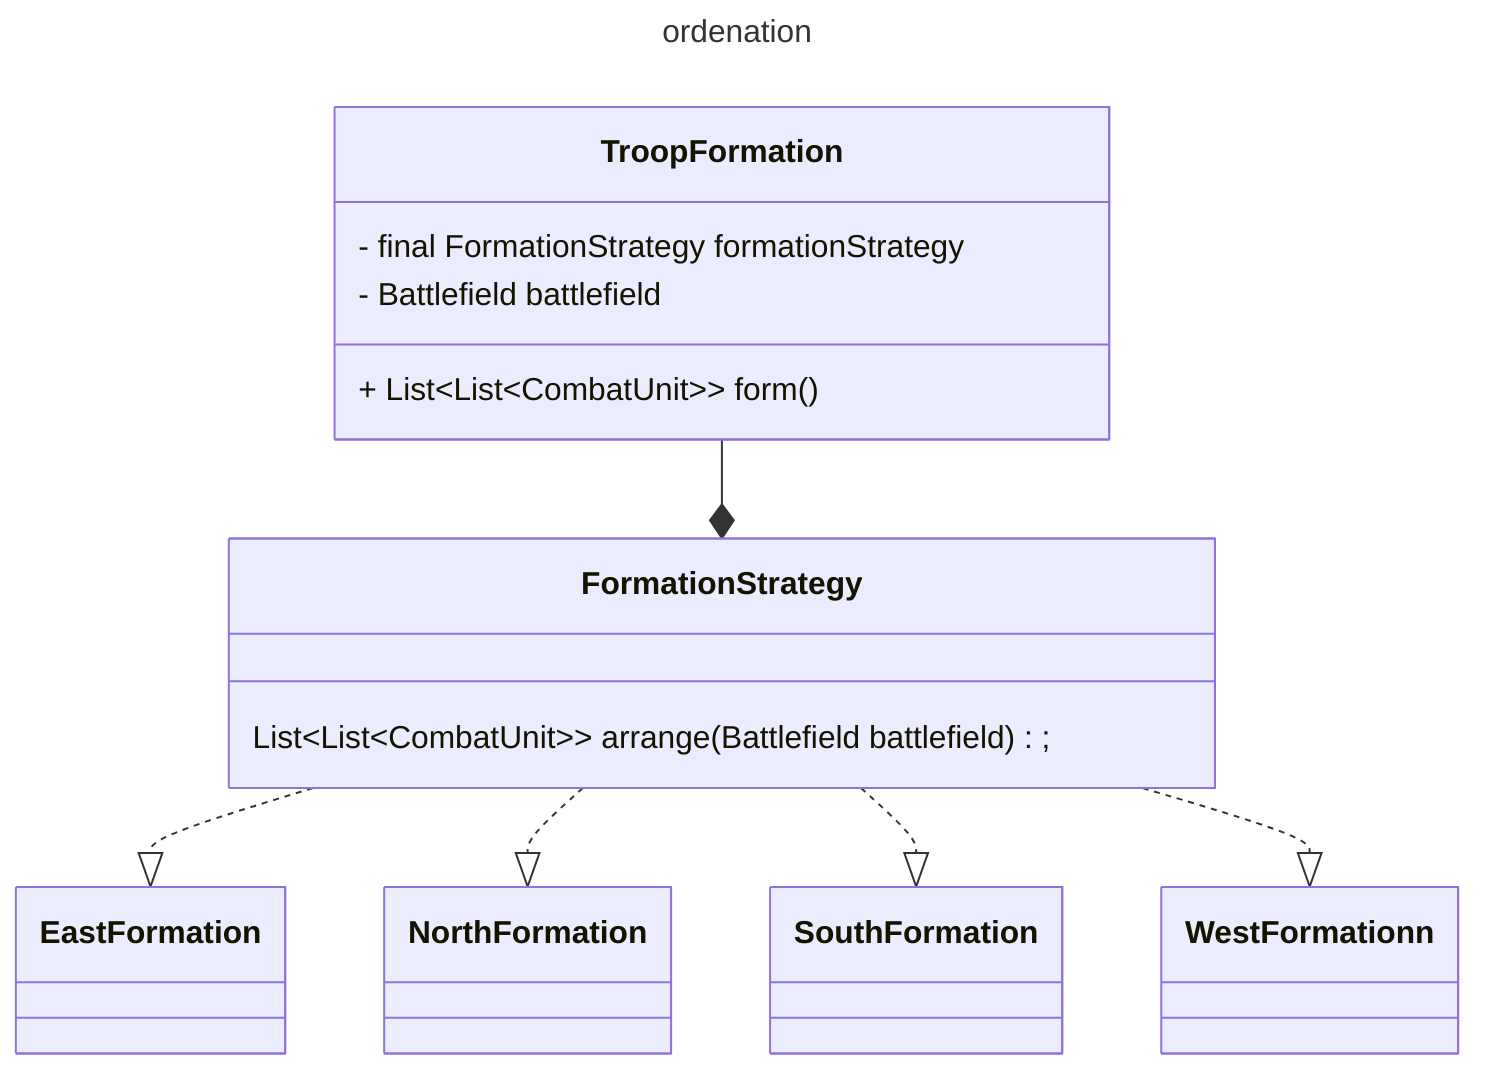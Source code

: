 ---
title: ordenation
---

classDiagram

    class FormationStrategy {
        List~List~CombatUnit~~ arrange(Battlefield battlefield);
    }

    class EastFormation {
    }

    class NorthFormation {
    }

    class SouthFormation {
    }

    class WestFormationn {
    }

    class TroopFormation {
        - final FormationStrategy formationStrategy
        - Battlefield battlefield
        + List~List~CombatUnit~~ form()
    }

    FormationStrategy ..|> EastFormation
    FormationStrategy ..|> NorthFormation
    FormationStrategy ..|> SouthFormation
    FormationStrategy ..|> WestFormationn
    TroopFormation --* FormationStrategy